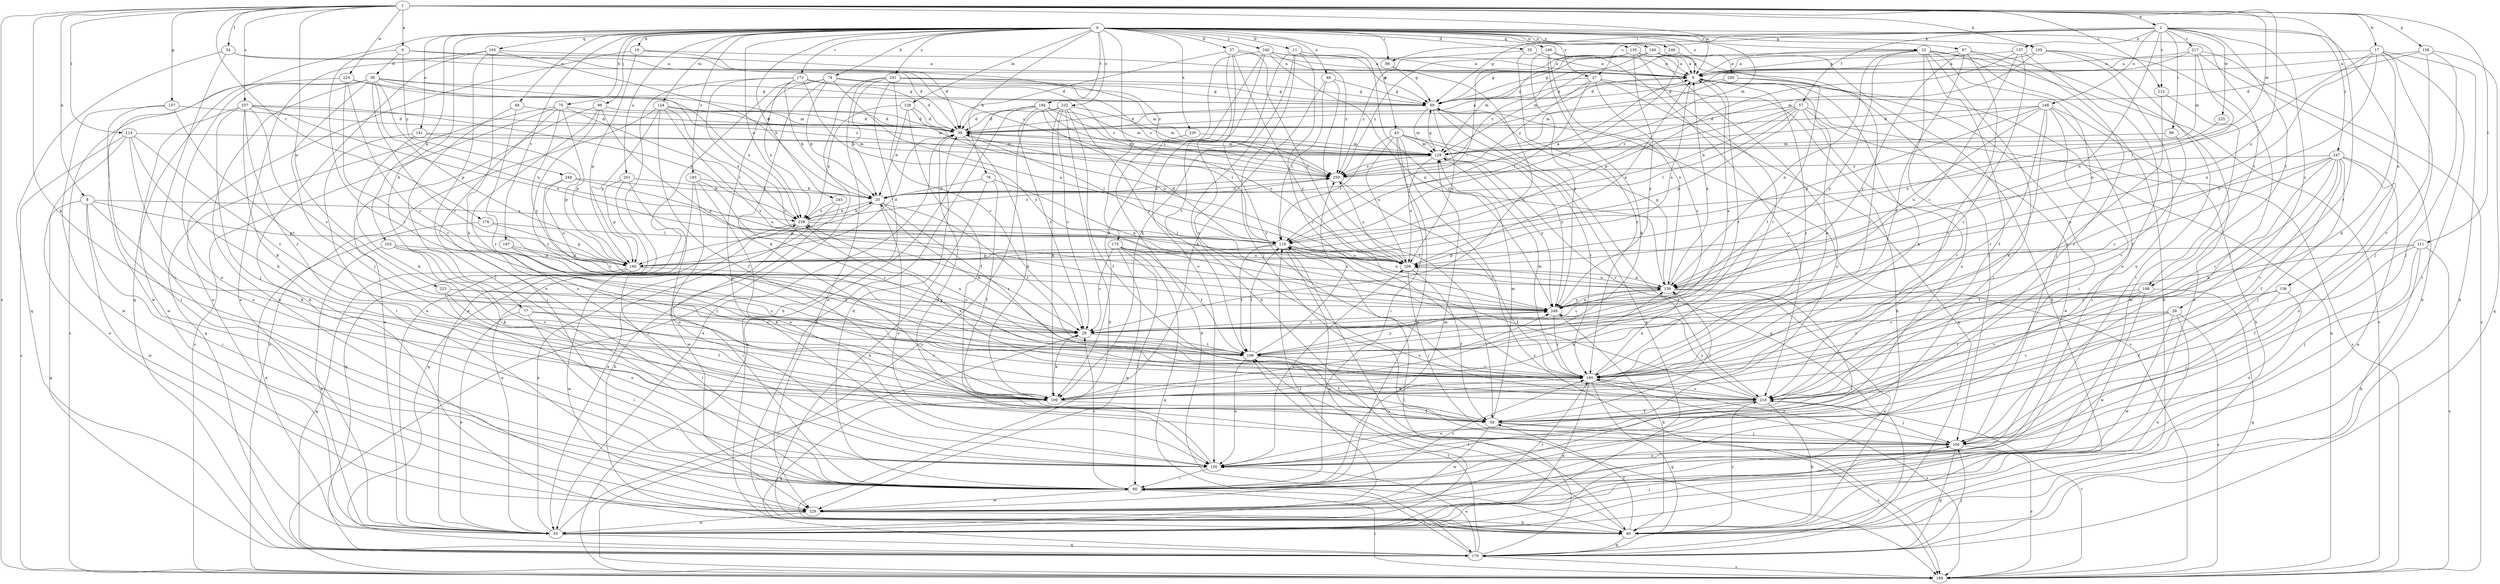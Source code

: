strict digraph  {
0;
1;
2;
6;
8;
9;
11;
16;
17;
20;
22;
27;
28;
29;
35;
37;
38;
39;
43;
48;
49;
50;
54;
57;
59;
67;
69;
74;
75;
76;
77;
80;
86;
88;
90;
98;
100;
103;
105;
109;
111;
114;
119;
124;
128;
129;
135;
136;
137;
139;
141;
146;
148;
150;
157;
158;
160;
165;
166;
170;
173;
175;
176;
180;
183;
189;
194;
197;
198;
199;
201;
209;
212;
217;
219;
223;
224;
225;
229;
230;
232;
239;
240;
241;
245;
246;
247;
248;
249;
250;
257;
259;
0 -> 11  [label=b];
0 -> 16  [label=b];
0 -> 22  [label=c];
0 -> 27  [label=c];
0 -> 35  [label=d];
0 -> 37  [label=d];
0 -> 43  [label=e];
0 -> 48  [label=e];
0 -> 49  [label=e];
0 -> 67  [label=g];
0 -> 74  [label=h];
0 -> 75  [label=h];
0 -> 76  [label=h];
0 -> 77  [label=h];
0 -> 86  [label=i];
0 -> 98  [label=j];
0 -> 103  [label=k];
0 -> 105  [label=k];
0 -> 124  [label=m];
0 -> 128  [label=m];
0 -> 129  [label=m];
0 -> 135  [label=n];
0 -> 141  [label=o];
0 -> 146  [label=o];
0 -> 165  [label=q];
0 -> 166  [label=q];
0 -> 170  [label=q];
0 -> 173  [label=r];
0 -> 175  [label=r];
0 -> 183  [label=s];
0 -> 194  [label=t];
0 -> 197  [label=t];
0 -> 198  [label=t];
0 -> 201  [label=u];
0 -> 230  [label=x];
0 -> 232  [label=x];
0 -> 239  [label=x];
0 -> 240  [label=y];
0 -> 241  [label=y];
0 -> 245  [label=y];
0 -> 246  [label=y];
0 -> 250  [label=z];
1 -> 2  [label=a];
1 -> 6  [label=a];
1 -> 8  [label=a];
1 -> 9  [label=a];
1 -> 17  [label=b];
1 -> 54  [label=f];
1 -> 105  [label=k];
1 -> 109  [label=k];
1 -> 111  [label=l];
1 -> 114  [label=l];
1 -> 129  [label=m];
1 -> 157  [label=p];
1 -> 158  [label=p];
1 -> 176  [label=r];
1 -> 180  [label=r];
1 -> 189  [label=s];
1 -> 209  [label=u];
1 -> 212  [label=v];
1 -> 223  [label=w];
1 -> 224  [label=w];
1 -> 257  [label=z];
2 -> 27  [label=c];
2 -> 28  [label=c];
2 -> 57  [label=f];
2 -> 69  [label=g];
2 -> 86  [label=i];
2 -> 88  [label=i];
2 -> 136  [label=n];
2 -> 137  [label=n];
2 -> 139  [label=n];
2 -> 148  [label=o];
2 -> 198  [label=t];
2 -> 212  [label=v];
2 -> 217  [label=v];
2 -> 225  [label=w];
2 -> 247  [label=y];
6 -> 38  [label=d];
6 -> 39  [label=d];
6 -> 180  [label=r];
6 -> 248  [label=y];
6 -> 259  [label=z];
8 -> 90  [label=i];
8 -> 109  [label=k];
8 -> 160  [label=p];
8 -> 170  [label=q];
8 -> 229  [label=w];
8 -> 239  [label=x];
9 -> 69  [label=g];
9 -> 109  [label=k];
9 -> 180  [label=r];
9 -> 199  [label=t];
9 -> 209  [label=u];
11 -> 9  [label=a];
11 -> 80  [label=h];
11 -> 100  [label=j];
11 -> 109  [label=k];
11 -> 180  [label=r];
11 -> 249  [label=y];
16 -> 9  [label=a];
16 -> 50  [label=e];
16 -> 160  [label=p];
16 -> 259  [label=z];
17 -> 9  [label=a];
17 -> 80  [label=h];
17 -> 90  [label=i];
17 -> 100  [label=j];
17 -> 109  [label=k];
17 -> 119  [label=l];
17 -> 139  [label=n];
17 -> 249  [label=y];
20 -> 9  [label=a];
20 -> 150  [label=o];
20 -> 160  [label=p];
20 -> 180  [label=r];
20 -> 199  [label=t];
20 -> 239  [label=x];
20 -> 259  [label=z];
22 -> 9  [label=a];
22 -> 59  [label=f];
22 -> 69  [label=g];
22 -> 80  [label=h];
22 -> 90  [label=i];
22 -> 100  [label=j];
22 -> 139  [label=n];
22 -> 150  [label=o];
22 -> 189  [label=s];
22 -> 249  [label=y];
27 -> 29  [label=c];
27 -> 69  [label=g];
27 -> 80  [label=h];
27 -> 119  [label=l];
27 -> 170  [label=q];
27 -> 259  [label=z];
28 -> 29  [label=c];
28 -> 50  [label=e];
28 -> 180  [label=r];
28 -> 189  [label=s];
28 -> 219  [label=v];
28 -> 229  [label=w];
29 -> 9  [label=a];
29 -> 109  [label=k];
29 -> 199  [label=t];
35 -> 9  [label=a];
35 -> 180  [label=r];
35 -> 259  [label=z];
37 -> 9  [label=a];
37 -> 39  [label=d];
37 -> 199  [label=t];
37 -> 209  [label=u];
37 -> 219  [label=v];
37 -> 249  [label=y];
38 -> 29  [label=c];
38 -> 69  [label=g];
38 -> 100  [label=j];
38 -> 129  [label=m];
38 -> 150  [label=o];
38 -> 160  [label=p];
38 -> 189  [label=s];
38 -> 209  [label=u];
38 -> 229  [label=w];
38 -> 239  [label=x];
39 -> 9  [label=a];
39 -> 50  [label=e];
39 -> 109  [label=k];
39 -> 119  [label=l];
39 -> 129  [label=m];
43 -> 90  [label=i];
43 -> 119  [label=l];
43 -> 129  [label=m];
43 -> 180  [label=r];
43 -> 189  [label=s];
43 -> 209  [label=u];
43 -> 229  [label=w];
43 -> 249  [label=y];
48 -> 59  [label=f];
48 -> 69  [label=g];
48 -> 109  [label=k];
48 -> 119  [label=l];
49 -> 39  [label=d];
49 -> 150  [label=o];
49 -> 180  [label=r];
50 -> 29  [label=c];
50 -> 100  [label=j];
50 -> 119  [label=l];
50 -> 170  [label=q];
50 -> 239  [label=x];
54 -> 9  [label=a];
54 -> 39  [label=d];
54 -> 90  [label=i];
54 -> 170  [label=q];
57 -> 20  [label=b];
57 -> 39  [label=d];
57 -> 119  [label=l];
57 -> 160  [label=p];
57 -> 189  [label=s];
57 -> 219  [label=v];
57 -> 229  [label=w];
57 -> 259  [label=z];
59 -> 100  [label=j];
59 -> 129  [label=m];
59 -> 189  [label=s];
59 -> 229  [label=w];
67 -> 9  [label=a];
67 -> 50  [label=e];
67 -> 59  [label=f];
67 -> 199  [label=t];
67 -> 219  [label=v];
67 -> 249  [label=y];
69 -> 39  [label=d];
69 -> 50  [label=e];
69 -> 129  [label=m];
69 -> 189  [label=s];
69 -> 209  [label=u];
74 -> 20  [label=b];
74 -> 50  [label=e];
74 -> 69  [label=g];
74 -> 109  [label=k];
74 -> 150  [label=o];
74 -> 209  [label=u];
74 -> 259  [label=z];
75 -> 39  [label=d];
75 -> 90  [label=i];
75 -> 119  [label=l];
75 -> 160  [label=p];
75 -> 170  [label=q];
75 -> 189  [label=s];
75 -> 249  [label=y];
76 -> 20  [label=b];
76 -> 59  [label=f];
76 -> 80  [label=h];
76 -> 139  [label=n];
77 -> 29  [label=c];
77 -> 50  [label=e];
77 -> 90  [label=i];
77 -> 219  [label=v];
80 -> 59  [label=f];
80 -> 170  [label=q];
80 -> 199  [label=t];
80 -> 219  [label=v];
86 -> 29  [label=c];
86 -> 69  [label=g];
88 -> 129  [label=m];
88 -> 199  [label=t];
90 -> 29  [label=c];
90 -> 39  [label=d];
90 -> 129  [label=m];
90 -> 180  [label=r];
90 -> 229  [label=w];
98 -> 39  [label=d];
98 -> 50  [label=e];
98 -> 150  [label=o];
98 -> 180  [label=r];
98 -> 249  [label=y];
100 -> 150  [label=o];
100 -> 170  [label=q];
100 -> 180  [label=r];
100 -> 189  [label=s];
103 -> 50  [label=e];
103 -> 109  [label=k];
103 -> 160  [label=p];
103 -> 180  [label=r];
103 -> 219  [label=v];
105 -> 9  [label=a];
105 -> 90  [label=i];
105 -> 100  [label=j];
105 -> 129  [label=m];
105 -> 150  [label=o];
109 -> 59  [label=f];
109 -> 139  [label=n];
109 -> 170  [label=q];
109 -> 249  [label=y];
111 -> 59  [label=f];
111 -> 80  [label=h];
111 -> 100  [label=j];
111 -> 160  [label=p];
111 -> 189  [label=s];
111 -> 199  [label=t];
114 -> 50  [label=e];
114 -> 109  [label=k];
114 -> 129  [label=m];
114 -> 150  [label=o];
114 -> 189  [label=s];
114 -> 199  [label=t];
119 -> 39  [label=d];
119 -> 50  [label=e];
119 -> 139  [label=n];
119 -> 160  [label=p];
119 -> 189  [label=s];
119 -> 199  [label=t];
119 -> 209  [label=u];
124 -> 39  [label=d];
124 -> 59  [label=f];
124 -> 129  [label=m];
124 -> 160  [label=p];
124 -> 189  [label=s];
124 -> 239  [label=x];
124 -> 249  [label=y];
128 -> 20  [label=b];
128 -> 39  [label=d];
128 -> 59  [label=f];
128 -> 209  [label=u];
128 -> 239  [label=x];
129 -> 39  [label=d];
129 -> 69  [label=g];
129 -> 209  [label=u];
129 -> 219  [label=v];
129 -> 249  [label=y];
129 -> 259  [label=z];
135 -> 9  [label=a];
135 -> 100  [label=j];
135 -> 119  [label=l];
135 -> 150  [label=o];
135 -> 180  [label=r];
135 -> 249  [label=y];
135 -> 259  [label=z];
136 -> 59  [label=f];
136 -> 100  [label=j];
136 -> 150  [label=o];
136 -> 249  [label=y];
137 -> 9  [label=a];
137 -> 29  [label=c];
137 -> 150  [label=o];
137 -> 160  [label=p];
137 -> 180  [label=r];
139 -> 9  [label=a];
139 -> 29  [label=c];
139 -> 50  [label=e];
139 -> 59  [label=f];
139 -> 69  [label=g];
139 -> 90  [label=i];
139 -> 209  [label=u];
139 -> 249  [label=y];
141 -> 90  [label=i];
141 -> 109  [label=k];
141 -> 129  [label=m];
141 -> 160  [label=p];
146 -> 9  [label=a];
146 -> 69  [label=g];
146 -> 80  [label=h];
146 -> 119  [label=l];
146 -> 129  [label=m];
146 -> 180  [label=r];
146 -> 259  [label=z];
148 -> 39  [label=d];
148 -> 80  [label=h];
148 -> 90  [label=i];
148 -> 109  [label=k];
148 -> 139  [label=n];
148 -> 160  [label=p];
148 -> 180  [label=r];
148 -> 219  [label=v];
148 -> 259  [label=z];
150 -> 39  [label=d];
150 -> 90  [label=i];
150 -> 209  [label=u];
157 -> 39  [label=d];
157 -> 90  [label=i];
157 -> 199  [label=t];
157 -> 229  [label=w];
158 -> 9  [label=a];
158 -> 39  [label=d];
158 -> 100  [label=j];
158 -> 170  [label=q];
158 -> 219  [label=v];
160 -> 29  [label=c];
160 -> 39  [label=d];
160 -> 90  [label=i];
160 -> 170  [label=q];
160 -> 229  [label=w];
165 -> 9  [label=a];
165 -> 20  [label=b];
165 -> 50  [label=e];
165 -> 80  [label=h];
165 -> 90  [label=i];
165 -> 109  [label=k];
166 -> 9  [label=a];
166 -> 109  [label=k];
166 -> 139  [label=n];
166 -> 219  [label=v];
166 -> 249  [label=y];
170 -> 69  [label=g];
170 -> 90  [label=i];
170 -> 100  [label=j];
170 -> 119  [label=l];
170 -> 150  [label=o];
170 -> 189  [label=s];
170 -> 199  [label=t];
173 -> 20  [label=b];
173 -> 29  [label=c];
173 -> 39  [label=d];
173 -> 50  [label=e];
173 -> 69  [label=g];
173 -> 239  [label=x];
173 -> 249  [label=y];
175 -> 29  [label=c];
175 -> 90  [label=i];
175 -> 170  [label=q];
175 -> 199  [label=t];
175 -> 209  [label=u];
175 -> 229  [label=w];
176 -> 50  [label=e];
176 -> 119  [label=l];
176 -> 160  [label=p];
180 -> 9  [label=a];
180 -> 50  [label=e];
180 -> 109  [label=k];
180 -> 129  [label=m];
180 -> 139  [label=n];
180 -> 170  [label=q];
180 -> 189  [label=s];
180 -> 219  [label=v];
183 -> 20  [label=b];
183 -> 150  [label=o];
183 -> 170  [label=q];
183 -> 180  [label=r];
183 -> 229  [label=w];
189 -> 9  [label=a];
189 -> 90  [label=i];
189 -> 219  [label=v];
194 -> 29  [label=c];
194 -> 39  [label=d];
194 -> 80  [label=h];
194 -> 119  [label=l];
194 -> 129  [label=m];
194 -> 189  [label=s];
194 -> 209  [label=u];
194 -> 259  [label=z];
197 -> 109  [label=k];
197 -> 160  [label=p];
197 -> 199  [label=t];
198 -> 170  [label=q];
198 -> 180  [label=r];
198 -> 219  [label=v];
198 -> 229  [label=w];
198 -> 249  [label=y];
199 -> 20  [label=b];
199 -> 59  [label=f];
199 -> 119  [label=l];
199 -> 150  [label=o];
199 -> 180  [label=r];
199 -> 239  [label=x];
199 -> 249  [label=y];
199 -> 259  [label=z];
201 -> 20  [label=b];
201 -> 150  [label=o];
201 -> 160  [label=p];
201 -> 170  [label=q];
209 -> 9  [label=a];
209 -> 59  [label=f];
209 -> 100  [label=j];
209 -> 139  [label=n];
209 -> 259  [label=z];
212 -> 219  [label=v];
212 -> 229  [label=w];
217 -> 9  [label=a];
217 -> 39  [label=d];
217 -> 80  [label=h];
217 -> 129  [label=m];
217 -> 139  [label=n];
217 -> 189  [label=s];
219 -> 59  [label=f];
219 -> 80  [label=h];
219 -> 100  [label=j];
219 -> 119  [label=l];
219 -> 150  [label=o];
219 -> 239  [label=x];
219 -> 249  [label=y];
223 -> 29  [label=c];
223 -> 59  [label=f];
223 -> 150  [label=o];
223 -> 249  [label=y];
224 -> 29  [label=c];
224 -> 69  [label=g];
224 -> 180  [label=r];
224 -> 229  [label=w];
224 -> 259  [label=z];
225 -> 209  [label=u];
229 -> 50  [label=e];
229 -> 80  [label=h];
229 -> 180  [label=r];
230 -> 80  [label=h];
230 -> 129  [label=m];
232 -> 29  [label=c];
232 -> 39  [label=d];
232 -> 59  [label=f];
232 -> 80  [label=h];
232 -> 109  [label=k];
232 -> 129  [label=m];
232 -> 189  [label=s];
232 -> 249  [label=y];
239 -> 20  [label=b];
239 -> 50  [label=e];
239 -> 90  [label=i];
239 -> 119  [label=l];
239 -> 259  [label=z];
240 -> 9  [label=a];
240 -> 69  [label=g];
240 -> 109  [label=k];
240 -> 139  [label=n];
240 -> 150  [label=o];
240 -> 219  [label=v];
240 -> 259  [label=z];
241 -> 20  [label=b];
241 -> 29  [label=c];
241 -> 69  [label=g];
241 -> 80  [label=h];
241 -> 129  [label=m];
241 -> 189  [label=s];
241 -> 229  [label=w];
241 -> 259  [label=z];
245 -> 50  [label=e];
245 -> 80  [label=h];
245 -> 239  [label=x];
246 -> 9  [label=a];
246 -> 129  [label=m];
247 -> 29  [label=c];
247 -> 50  [label=e];
247 -> 59  [label=f];
247 -> 100  [label=j];
247 -> 109  [label=k];
247 -> 139  [label=n];
247 -> 150  [label=o];
247 -> 180  [label=r];
247 -> 219  [label=v];
247 -> 259  [label=z];
248 -> 20  [label=b];
248 -> 139  [label=n];
248 -> 199  [label=t];
248 -> 209  [label=u];
249 -> 29  [label=c];
249 -> 80  [label=h];
249 -> 139  [label=n];
249 -> 180  [label=r];
250 -> 69  [label=g];
250 -> 90  [label=i];
250 -> 129  [label=m];
250 -> 199  [label=t];
257 -> 29  [label=c];
257 -> 39  [label=d];
257 -> 100  [label=j];
257 -> 109  [label=k];
257 -> 180  [label=r];
257 -> 209  [label=u];
257 -> 229  [label=w];
257 -> 239  [label=x];
259 -> 20  [label=b];
259 -> 180  [label=r];
}

